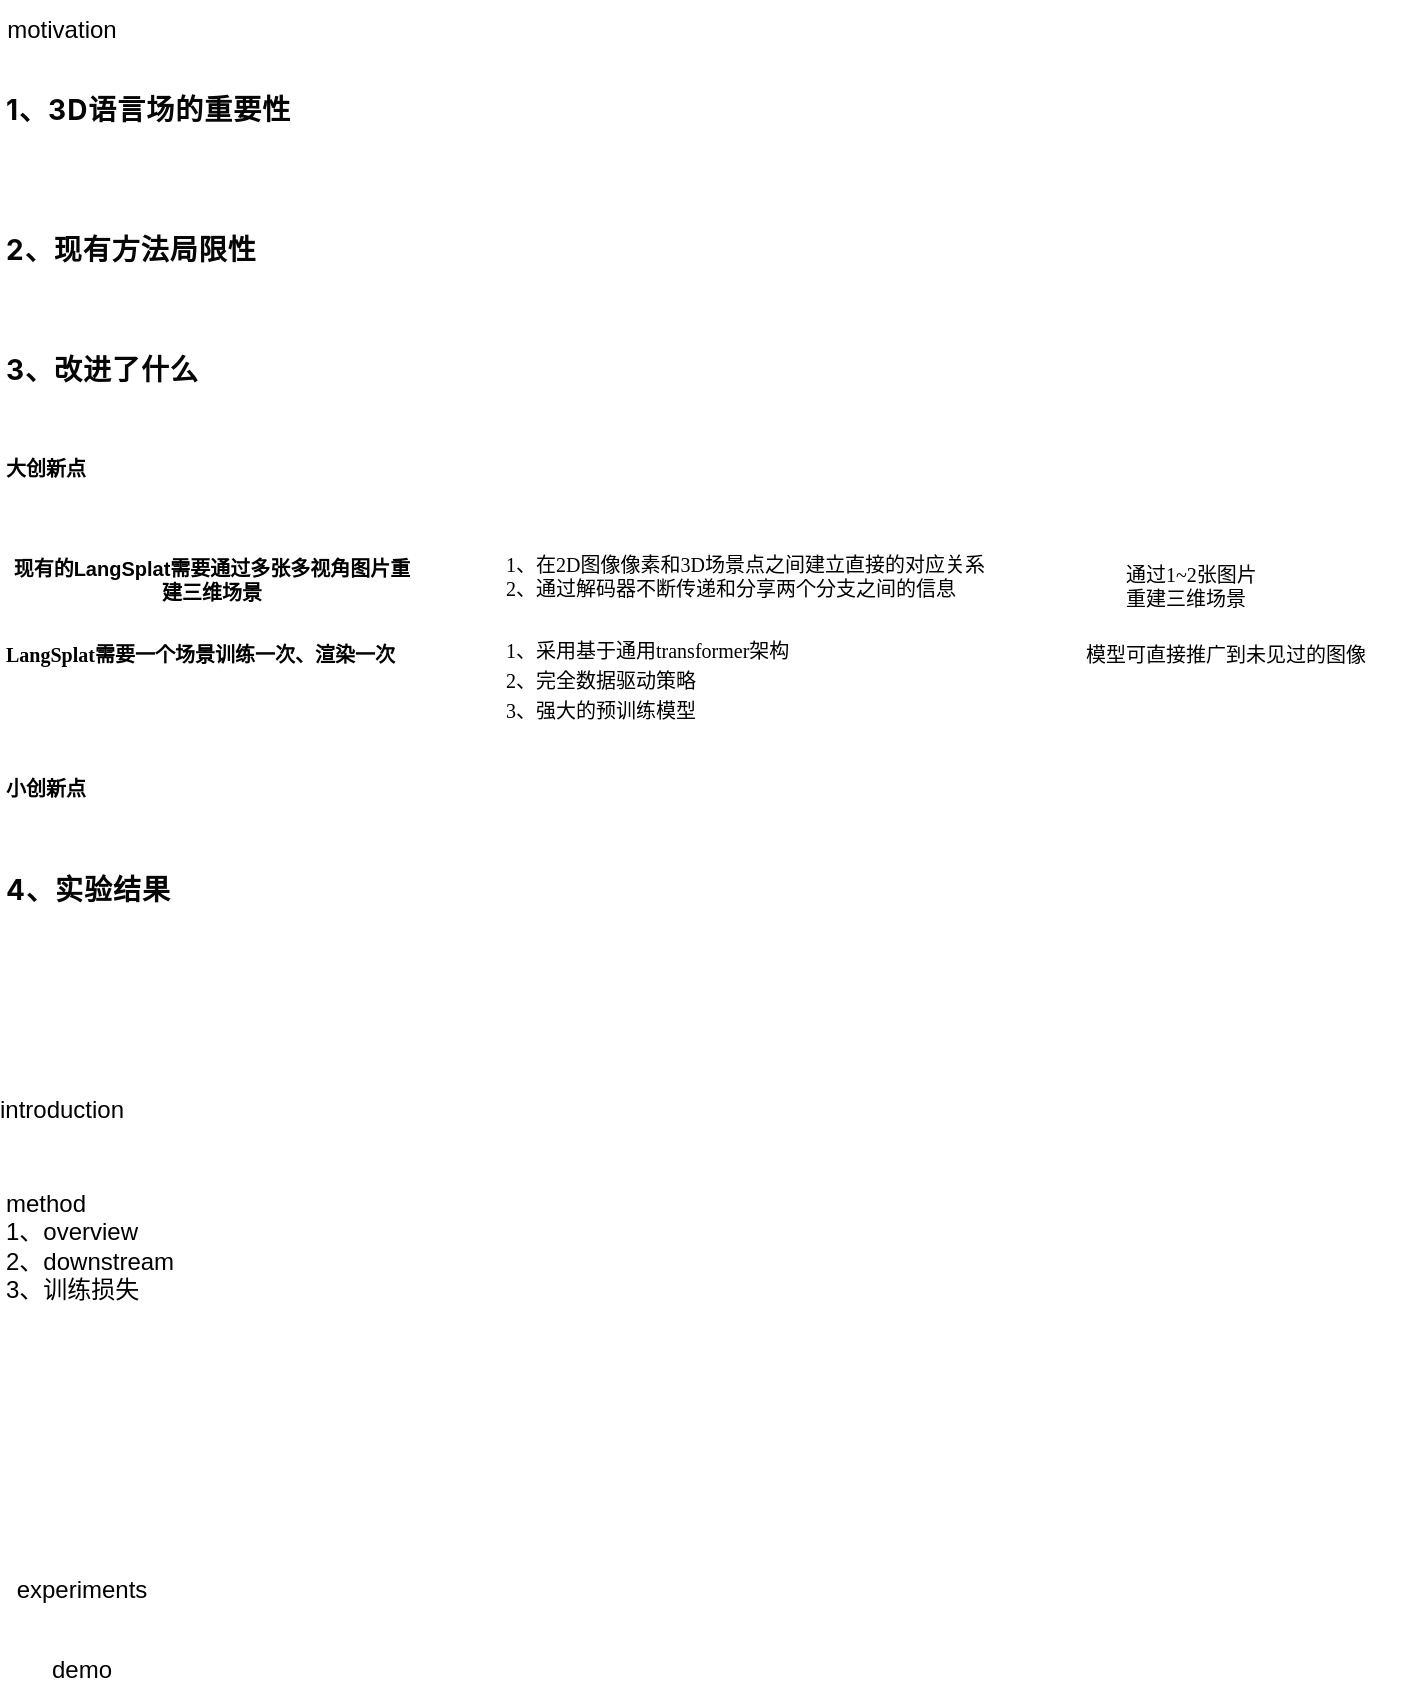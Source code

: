<mxfile version="24.7.7">
  <diagram name="第 1 页" id="PCHLLe_sk1U6rp72RW6W">
    <mxGraphModel dx="746" dy="425" grid="1" gridSize="10" guides="1" tooltips="1" connect="1" arrows="1" fold="1" page="1" pageScale="1" pageWidth="827" pageHeight="1169" math="0" shadow="0">
      <root>
        <mxCell id="0" />
        <mxCell id="1" parent="0" />
        <mxCell id="ahB7fCFWOppxZNZ6RY8T-1" value="motivation" style="text;strokeColor=none;align=center;fillColor=none;html=1;verticalAlign=middle;whiteSpace=wrap;rounded=0;" vertex="1" parent="1">
          <mxGeometry x="10" y="10" width="60" height="30" as="geometry" />
        </mxCell>
        <mxCell id="ahB7fCFWOppxZNZ6RY8T-2" value="introduction" style="text;strokeColor=none;align=center;fillColor=none;html=1;verticalAlign=middle;whiteSpace=wrap;rounded=0;" vertex="1" parent="1">
          <mxGeometry x="10" y="550" width="60" height="30" as="geometry" />
        </mxCell>
        <mxCell id="ahB7fCFWOppxZNZ6RY8T-3" value="&lt;div style=&quot;&quot;&gt;&lt;span style=&quot;background-color: initial;&quot;&gt;method&lt;/span&gt;&lt;/div&gt;&lt;div&gt;1、overview&lt;/div&gt;&lt;div&gt;2、downstream&lt;/div&gt;&lt;div&gt;3、训练损失&lt;/div&gt;" style="text;strokeColor=none;align=left;fillColor=none;html=1;verticalAlign=middle;whiteSpace=wrap;rounded=0;" vertex="1" parent="1">
          <mxGeometry x="10" y="585" width="660" height="95" as="geometry" />
        </mxCell>
        <mxCell id="ahB7fCFWOppxZNZ6RY8T-4" value="experiments" style="text;strokeColor=none;align=center;fillColor=none;html=1;verticalAlign=middle;whiteSpace=wrap;rounded=0;" vertex="1" parent="1">
          <mxGeometry x="20" y="790" width="60" height="30" as="geometry" />
        </mxCell>
        <mxCell id="ahB7fCFWOppxZNZ6RY8T-5" value="demo" style="text;strokeColor=none;align=center;fillColor=none;html=1;verticalAlign=middle;whiteSpace=wrap;rounded=0;" vertex="1" parent="1">
          <mxGeometry x="20" y="830" width="60" height="30" as="geometry" />
        </mxCell>
        <mxCell id="ahB7fCFWOppxZNZ6RY8T-6" value="&lt;p style=&quot;margin-top: 0pt; margin-bottom: 0pt; margin-left: 0in; direction: ltr; unicode-bidi: embed; vertical-align: middle; word-break: normal; font-size: 10px;&quot;&gt;&lt;span style=&quot;font-family: 微软雅黑; font-weight: bold;&quot;&gt;现有的&lt;/span&gt;&lt;span style=&quot;font-family: Arial; font-weight: bold;&quot;&gt;LangSplat&lt;/span&gt;&lt;span style=&quot;font-family: 微软雅黑; font-weight: bold;&quot;&gt;需要通过多张&lt;/span&gt;&lt;span style=&quot;font-family: 微软雅黑; font-weight: bold;&quot;&gt;多视角图片重建三维场景&lt;/span&gt;&lt;/p&gt;" style="text;strokeColor=none;align=center;fillColor=none;html=1;verticalAlign=middle;whiteSpace=wrap;rounded=0;" vertex="1" parent="1">
          <mxGeometry x="10" y="285" width="210" height="30" as="geometry" />
        </mxCell>
        <mxCell id="ahB7fCFWOppxZNZ6RY8T-7" value="&lt;p style=&quot;margin-top: 0pt; margin-bottom: 0pt; margin-left: 0in; text-align: center; direction: ltr; unicode-bidi: embed; vertical-align: middle; word-break: normal; font-size: 10px;&quot;&gt;&lt;span style=&quot;font-size: 10px; font-family: 微软雅黑; color: black; font-weight: bold; font-style: normal;&quot;&gt;LangSplat&lt;/span&gt;&lt;span style=&quot;font-size: 10px; font-family: 微软雅黑; color: black; font-weight: bold; font-style: normal;&quot;&gt;需要一个场景训练一次、渲染一次&lt;/span&gt;&lt;/p&gt;" style="text;whiteSpace=wrap;html=1;fontSize=10;" vertex="1" parent="1">
          <mxGeometry x="10" y="325" width="210" height="30" as="geometry" />
        </mxCell>
        <mxCell id="ahB7fCFWOppxZNZ6RY8T-8" value="&lt;p style=&quot;line-height: normal; margin: 0pt 0in; text-indent: 0in; text-align: left; direction: ltr; unicode-bidi: embed; vertical-align: middle; word-break: normal; font-size: 10px;&quot;&gt;&lt;span style=&quot;font-size: 10px; font-family: 微软雅黑; color: black; font-weight: normal; font-style: normal;&quot;&gt;1&lt;/span&gt;&lt;span style=&quot;font-size: 10px; font-family: 微软雅黑; color: black; font-weight: normal; font-style: normal;&quot;&gt;、采用基于通用&lt;/span&gt;&lt;span style=&quot;font-size: 10px; font-family: 微软雅黑; color: black; font-weight: normal; font-style: normal;&quot;&gt;transformer&lt;/span&gt;&lt;span style=&quot;font-size: 10px; font-family: 微软雅黑; color: black; font-weight: normal; font-style: normal;&quot;&gt;架构&lt;/span&gt;&lt;/p&gt;&lt;p style=&quot;line-height: normal; margin: 0pt 0in; text-indent: 0in; text-align: left; direction: ltr; unicode-bidi: embed; vertical-align: middle; word-break: normal; font-size: 10px;&quot;&gt;&lt;span style=&quot;font-size: 10px; font-family: 微软雅黑; color: black; font-weight: normal; font-style: normal;&quot;&gt;2&lt;/span&gt;&lt;span style=&quot;font-size: 10px; font-family: 微软雅黑; color: black; font-weight: normal; font-style: normal;&quot;&gt;、完全数据驱动策略&lt;/span&gt;&lt;/p&gt;&lt;p style=&quot;line-height: normal; margin: 0pt 0in; text-indent: 0in; text-align: left; direction: ltr; unicode-bidi: embed; vertical-align: middle; word-break: normal; font-size: 10px;&quot;&gt;&lt;span style=&quot;font-size: 10px; font-family: 微软雅黑; color: black; font-weight: normal; font-style: normal;&quot;&gt;3&lt;/span&gt;&lt;span style=&quot;font-size: 10px; font-family: 微软雅黑; color: black; font-weight: normal; font-style: normal;&quot;&gt;、强大的预训练模型&lt;/span&gt;&lt;/p&gt;" style="text;whiteSpace=wrap;html=1;fontSize=10;" vertex="1" parent="1">
          <mxGeometry x="260" y="320" width="180" height="60" as="geometry" />
        </mxCell>
        <mxCell id="ahB7fCFWOppxZNZ6RY8T-9" value="&lt;p style=&quot;margin-top: 0pt; margin-bottom: 0pt; margin-left: 0in; text-align: left; direction: ltr; unicode-bidi: embed; vertical-align: middle; word-break: normal; font-size: 10px;&quot;&gt;&lt;span style=&quot;font-size: 10px; font-family: 微软雅黑; color: black; font-weight: normal; font-style: normal;&quot;&gt;模型可直接推广到未见过的图像&lt;/span&gt;&lt;/p&gt;" style="text;whiteSpace=wrap;html=1;fontSize=10;" vertex="1" parent="1">
          <mxGeometry x="550" y="325" width="160" height="50" as="geometry" />
        </mxCell>
        <mxCell id="ahB7fCFWOppxZNZ6RY8T-10" value="&lt;p style=&quot;margin-top: 0pt; margin-bottom: 0pt; margin-left: 0in; direction: ltr; unicode-bidi: embed; vertical-align: middle; word-break: normal; font-size: 10px;&quot;&gt;&lt;font style=&quot;font-size: 10px;&quot;&gt;&lt;span style=&quot;font-family: 微软雅黑; color: black; font-weight: normal; font-style: normal; font-size: 10px;&quot;&gt;1&lt;/span&gt;&lt;span style=&quot;font-family: 微软雅黑; color: black; font-weight: normal; font-style: normal; font-size: 10px;&quot;&gt;、在&lt;/span&gt;&lt;span style=&quot;font-family: 微软雅黑; color: black; font-weight: normal; font-style: normal; font-size: 10px;&quot;&gt;2D&lt;/span&gt;&lt;span style=&quot;font-family: 微软雅黑; color: black; font-weight: normal; font-style: normal; font-size: 10px;&quot;&gt;图像像素和&lt;/span&gt;&lt;span style=&quot;font-family: 微软雅黑; color: black; font-weight: normal; font-style: normal; font-size: 10px;&quot;&gt;3D&lt;/span&gt;&lt;span style=&quot;font-family: 微软雅黑; color: black; font-weight: normal; font-style: normal; font-size: 10px;&quot;&gt;场景点之间建立直接的对应关系&lt;/span&gt;&lt;/font&gt;&lt;/p&gt;&lt;p style=&quot;margin-top: 0pt; margin-bottom: 0pt; margin-left: 0in; direction: ltr; unicode-bidi: embed; vertical-align: middle; word-break: normal; font-size: 10px;&quot;&gt;&lt;font style=&quot;font-size: 10px;&quot;&gt;&lt;span style=&quot;font-family: 微软雅黑; color: black; font-weight: normal; font-style: normal; font-size: 10px;&quot;&gt;2&lt;/span&gt;&lt;span style=&quot;font-family: 微软雅黑; color: black; font-weight: normal; font-style: normal; font-size: 10px;&quot;&gt;、通过解码器不断传递和分享两个分支之间的信息&lt;/span&gt;&lt;/font&gt;&lt;/p&gt;" style="text;whiteSpace=wrap;html=1;fontSize=10;" vertex="1" parent="1">
          <mxGeometry x="260" y="280" width="330" height="40" as="geometry" />
        </mxCell>
        <mxCell id="ahB7fCFWOppxZNZ6RY8T-11" value="&lt;p style=&quot;margin-top: 0pt; margin-bottom: 0pt; margin-left: 0in; text-align: left; direction: ltr; unicode-bidi: embed; vertical-align: middle; word-break: normal; font-size: 10px;&quot;&gt;&lt;span style=&quot;font-size: 10px; font-family: 微软雅黑; color: black; font-weight: normal; font-style: normal;&quot;&gt;通过&lt;/span&gt;&lt;span style=&quot;font-size: 10px; font-family: 微软雅黑; color: black; font-weight: normal; font-style: normal;&quot;&gt;1~2&lt;/span&gt;&lt;span style=&quot;font-size: 10px; font-family: 微软雅黑; color: black; font-weight: normal; font-style: normal;&quot;&gt;张图片&lt;/span&gt;&lt;/p&gt;&lt;p style=&quot;margin-top: 0pt; margin-bottom: 0pt; margin-left: 0in; text-align: left; direction: ltr; unicode-bidi: embed; vertical-align: middle; word-break: normal; font-size: 10px;&quot;&gt;&lt;span style=&quot;font-size: 10px; font-family: 微软雅黑; color: black; font-weight: normal; font-style: normal;&quot;&gt;重建三维场景&lt;/span&gt;&lt;/p&gt;" style="text;whiteSpace=wrap;html=1;fontSize=10;" vertex="1" parent="1">
          <mxGeometry x="570" y="285" width="80" height="40" as="geometry" />
        </mxCell>
        <mxCell id="ahB7fCFWOppxZNZ6RY8T-12" value="&lt;strong style=&quot;box-sizing: inherit; font-weight: 700; color: rgb(6, 6, 7); font-family: -apple-system, blinkmacsystemfont, &amp;quot;Helvetica Neue&amp;quot;, helvetica, &amp;quot;segoe ui&amp;quot;, arial, roboto, &amp;quot;PingFang SC&amp;quot;, miui, &amp;quot;Hiragino Sans GB&amp;quot;, &amp;quot;Microsoft Yahei&amp;quot;, sans-serif; font-size: 14px; font-style: normal; font-variant-ligatures: normal; font-variant-caps: normal; letter-spacing: 0.5px; orphans: 2; text-align: left; text-indent: 0px; text-transform: none; widows: 2; word-spacing: 0px; -webkit-text-stroke-width: 0px; white-space: pre-wrap; background-color: rgb(255, 255, 255); text-decoration-thickness: initial; text-decoration-style: initial; text-decoration-color: initial;&quot;&gt;1、3D语言场的重要性&lt;/strong&gt;" style="text;whiteSpace=wrap;html=1;" vertex="1" parent="1">
          <mxGeometry x="10" y="50" width="150" height="40" as="geometry" />
        </mxCell>
        <mxCell id="ahB7fCFWOppxZNZ6RY8T-14" value="&lt;strong style=&quot;box-sizing: inherit; font-weight: 700; color: rgb(6, 6, 7); font-family: -apple-system, blinkmacsystemfont, &amp;quot;Helvetica Neue&amp;quot;, helvetica, &amp;quot;segoe ui&amp;quot;, arial, roboto, &amp;quot;PingFang SC&amp;quot;, miui, &amp;quot;Hiragino Sans GB&amp;quot;, &amp;quot;Microsoft Yahei&amp;quot;, sans-serif; font-size: 14px; font-style: normal; font-variant-ligatures: normal; font-variant-caps: normal; letter-spacing: 0.5px; orphans: 2; text-align: left; text-indent: 0px; text-transform: none; widows: 2; word-spacing: 0px; -webkit-text-stroke-width: 0px; white-space: pre-wrap; background-color: rgb(255, 255, 255); text-decoration-thickness: initial; text-decoration-style: initial; text-decoration-color: initial;&quot;&gt;2、现有方法局限性&lt;/strong&gt;" style="text;whiteSpace=wrap;html=1;" vertex="1" parent="1">
          <mxGeometry x="10" y="120" width="150" height="40" as="geometry" />
        </mxCell>
        <mxCell id="ahB7fCFWOppxZNZ6RY8T-15" value="&lt;strong style=&quot;box-sizing: inherit; font-weight: 700; color: rgb(6, 6, 7); font-family: -apple-system, blinkmacsystemfont, &amp;quot;Helvetica Neue&amp;quot;, helvetica, &amp;quot;segoe ui&amp;quot;, arial, roboto, &amp;quot;PingFang SC&amp;quot;, miui, &amp;quot;Hiragino Sans GB&amp;quot;, &amp;quot;Microsoft Yahei&amp;quot;, sans-serif; font-size: 14px; font-style: normal; font-variant-ligatures: normal; font-variant-caps: normal; letter-spacing: 0.5px; orphans: 2; text-align: left; text-indent: 0px; text-transform: none; widows: 2; word-spacing: 0px; -webkit-text-stroke-width: 0px; white-space: pre-wrap; background-color: rgb(255, 255, 255); text-decoration-thickness: initial; text-decoration-style: initial; text-decoration-color: initial;&quot;&gt;3、改进了什么&lt;/strong&gt;" style="text;whiteSpace=wrap;html=1;" vertex="1" parent="1">
          <mxGeometry x="10" y="180" width="150" height="40" as="geometry" />
        </mxCell>
        <mxCell id="ahB7fCFWOppxZNZ6RY8T-16" value="&lt;div style=&quot;text-align: center;&quot;&gt;&lt;span style=&quot;background-color: initial; font-size: 10px;&quot;&gt;&lt;font face=&quot;微软雅黑&quot;&gt;&lt;b&gt;大创新点&lt;/b&gt;&lt;/font&gt;&lt;/span&gt;&lt;/div&gt;" style="text;whiteSpace=wrap;html=1;" vertex="1" parent="1">
          <mxGeometry x="10" y="230" width="280" height="40" as="geometry" />
        </mxCell>
        <mxCell id="ahB7fCFWOppxZNZ6RY8T-17" value="&lt;div style=&quot;text-align: center;&quot;&gt;&lt;span style=&quot;background-color: initial; font-size: 10px;&quot;&gt;&lt;font face=&quot;微软雅黑&quot;&gt;&lt;b&gt;小创新点&lt;/b&gt;&lt;/font&gt;&lt;/span&gt;&lt;/div&gt;" style="text;whiteSpace=wrap;html=1;" vertex="1" parent="1">
          <mxGeometry x="10" y="390" width="280" height="40" as="geometry" />
        </mxCell>
        <mxCell id="ahB7fCFWOppxZNZ6RY8T-18" value="&lt;strong style=&quot;box-sizing: inherit; font-weight: 700; color: rgb(6, 6, 7); font-family: -apple-system, blinkmacsystemfont, &amp;quot;Helvetica Neue&amp;quot;, helvetica, &amp;quot;segoe ui&amp;quot;, arial, roboto, &amp;quot;PingFang SC&amp;quot;, miui, &amp;quot;Hiragino Sans GB&amp;quot;, &amp;quot;Microsoft Yahei&amp;quot;, sans-serif; font-size: 14px; font-style: normal; font-variant-ligatures: normal; font-variant-caps: normal; letter-spacing: 0.5px; orphans: 2; text-align: left; text-indent: 0px; text-transform: none; widows: 2; word-spacing: 0px; -webkit-text-stroke-width: 0px; white-space: pre-wrap; background-color: rgb(255, 255, 255); text-decoration-thickness: initial; text-decoration-style: initial; text-decoration-color: initial;&quot;&gt;4、实验结果&lt;/strong&gt;" style="text;whiteSpace=wrap;html=1;" vertex="1" parent="1">
          <mxGeometry x="10" y="440" width="150" height="40" as="geometry" />
        </mxCell>
      </root>
    </mxGraphModel>
  </diagram>
</mxfile>
